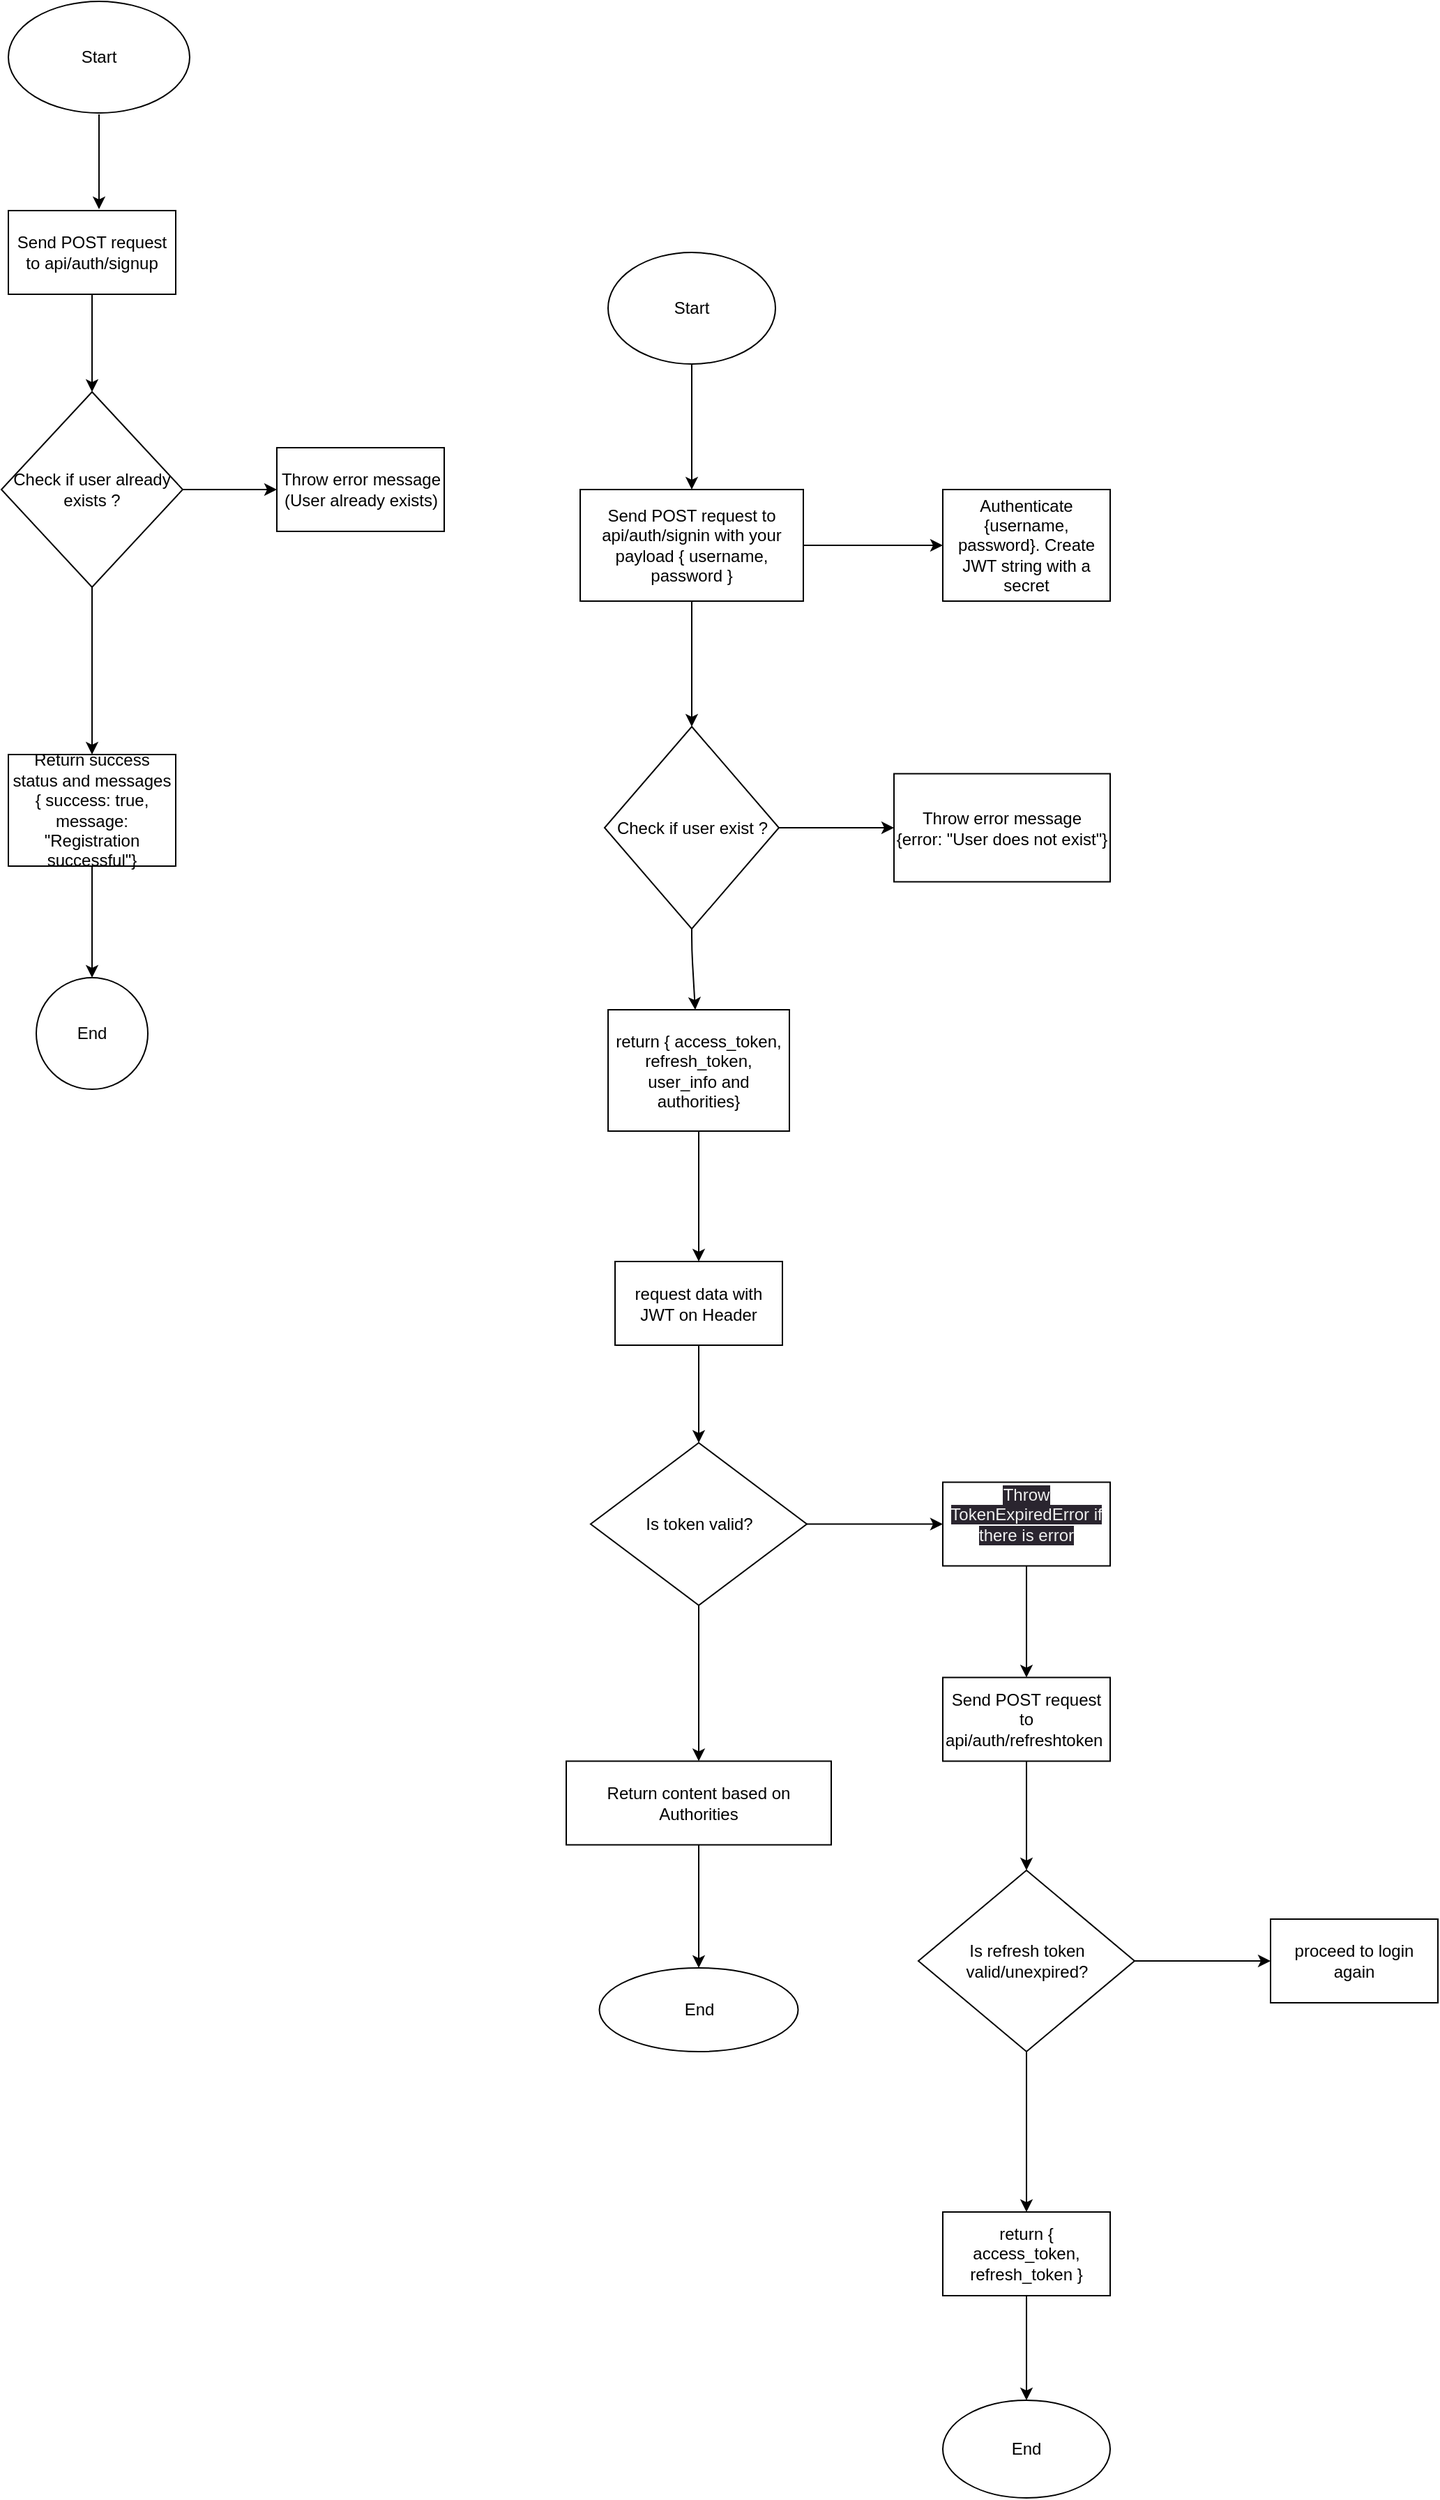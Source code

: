 <mxfile>
    <diagram id="I1OMWBw-vNGZN3TRLegj" name="Page-1">
        <mxGraphModel dx="798" dy="365" grid="1" gridSize="10" guides="1" tooltips="1" connect="1" arrows="1" fold="1" page="1" pageScale="1" pageWidth="850" pageHeight="1100" math="0" shadow="0">
            <root>
                <mxCell id="0"/>
                <mxCell id="1" parent="0"/>
                <mxCell id="8" value="" style="edgeStyle=none;html=1;" parent="1" source="2" target="7" edge="1">
                    <mxGeometry relative="1" as="geometry"/>
                </mxCell>
                <mxCell id="2" value="Send POST request to api/auth/signup" style="rounded=0;whiteSpace=wrap;html=1;" parent="1" vertex="1">
                    <mxGeometry x="60" y="170" width="120" height="60" as="geometry"/>
                </mxCell>
                <mxCell id="5" value="Start" style="ellipse;whiteSpace=wrap;html=1;rounded=0;" parent="1" vertex="1">
                    <mxGeometry x="60" y="20" width="130" height="80" as="geometry"/>
                </mxCell>
                <mxCell id="10" value="" style="edgeStyle=none;html=1;" parent="1" source="7" target="9" edge="1">
                    <mxGeometry relative="1" as="geometry"/>
                </mxCell>
                <mxCell id="12" value="" style="edgeStyle=none;html=1;" parent="1" source="7" target="11" edge="1">
                    <mxGeometry relative="1" as="geometry"/>
                </mxCell>
                <mxCell id="7" value="Check if user already exists ?" style="rhombus;whiteSpace=wrap;html=1;rounded=0;" parent="1" vertex="1">
                    <mxGeometry x="55" y="300" width="130" height="140" as="geometry"/>
                </mxCell>
                <mxCell id="9" value="Throw error message (User already exists)" style="whiteSpace=wrap;html=1;rounded=0;" parent="1" vertex="1">
                    <mxGeometry x="252.5" y="340" width="120" height="60" as="geometry"/>
                </mxCell>
                <mxCell id="14" value="" style="edgeStyle=none;html=1;" parent="1" source="11" target="13" edge="1">
                    <mxGeometry relative="1" as="geometry"/>
                </mxCell>
                <mxCell id="11" value="Return success status and messages&lt;br&gt;{ success: true, message: &quot;Registration successful&quot;}" style="rounded=0;whiteSpace=wrap;html=1;" parent="1" vertex="1">
                    <mxGeometry x="60" y="560" width="120" height="80" as="geometry"/>
                </mxCell>
                <mxCell id="13" value="End" style="ellipse;whiteSpace=wrap;html=1;rounded=0;" parent="1" vertex="1">
                    <mxGeometry x="80" y="720" width="80" height="80" as="geometry"/>
                </mxCell>
                <mxCell id="17" value="" style="edgeStyle=none;html=1;" parent="1" source="15" target="16" edge="1">
                    <mxGeometry relative="1" as="geometry"/>
                </mxCell>
                <mxCell id="15" value="Start" style="ellipse;whiteSpace=wrap;html=1;" parent="1" vertex="1">
                    <mxGeometry x="490" y="200" width="120" height="80" as="geometry"/>
                </mxCell>
                <mxCell id="19" value="" style="edgeStyle=none;html=1;" parent="1" source="16" target="18" edge="1">
                    <mxGeometry relative="1" as="geometry"/>
                </mxCell>
                <mxCell id="21" value="" style="edgeStyle=none;html=1;" parent="1" source="16" edge="1">
                    <mxGeometry relative="1" as="geometry">
                        <mxPoint x="550" y="540" as="targetPoint"/>
                    </mxGeometry>
                </mxCell>
                <mxCell id="16" value="Send POST request to api/auth/signin with your payload { username, password }" style="whiteSpace=wrap;html=1;" parent="1" vertex="1">
                    <mxGeometry x="470" y="370" width="160" height="80" as="geometry"/>
                </mxCell>
                <mxCell id="18" value="Authenticate {username, password}. Create JWT string with a secret" style="whiteSpace=wrap;html=1;" parent="1" vertex="1">
                    <mxGeometry x="730" y="370" width="120" height="80" as="geometry"/>
                </mxCell>
                <mxCell id="23" value="" style="edgeStyle=none;html=1;" parent="1" target="22" edge="1">
                    <mxGeometry relative="1" as="geometry">
                        <mxPoint x="550" y="660" as="sourcePoint"/>
                        <Array as="points">
                            <mxPoint x="550" y="700"/>
                        </Array>
                    </mxGeometry>
                </mxCell>
                <mxCell id="28" value="" style="edgeStyle=none;html=1;" parent="1" source="22" target="27" edge="1">
                    <mxGeometry relative="1" as="geometry"/>
                </mxCell>
                <mxCell id="22" value="return { access_token, refresh_token, user_info and authorities}" style="whiteSpace=wrap;html=1;" parent="1" vertex="1">
                    <mxGeometry x="490" y="743" width="130" height="87" as="geometry"/>
                </mxCell>
                <mxCell id="26" value="" style="edgeStyle=none;html=1;" parent="1" source="24" target="25" edge="1">
                    <mxGeometry relative="1" as="geometry"/>
                </mxCell>
                <mxCell id="24" value="Check if user exist ?" style="rhombus;whiteSpace=wrap;html=1;" parent="1" vertex="1">
                    <mxGeometry x="487.5" y="540" width="125" height="145" as="geometry"/>
                </mxCell>
                <mxCell id="25" value="Throw error message&lt;br&gt;{error: &quot;User does not exist&quot;}" style="whiteSpace=wrap;html=1;" parent="1" vertex="1">
                    <mxGeometry x="695" y="573.75" width="155" height="77.5" as="geometry"/>
                </mxCell>
                <mxCell id="36" value="" style="edgeStyle=none;html=1;" parent="1" source="27" target="35" edge="1">
                    <mxGeometry relative="1" as="geometry"/>
                </mxCell>
                <mxCell id="27" value="request data with JWT on Header" style="whiteSpace=wrap;html=1;" parent="1" vertex="1">
                    <mxGeometry x="495" y="923.5" width="120" height="60" as="geometry"/>
                </mxCell>
                <mxCell id="38" value="" style="edgeStyle=none;html=1;" parent="1" source="35" target="37" edge="1">
                    <mxGeometry relative="1" as="geometry"/>
                </mxCell>
                <mxCell id="52" value="" style="edgeStyle=none;html=1;" edge="1" parent="1" source="35">
                    <mxGeometry relative="1" as="geometry">
                        <mxPoint x="555" y="1281.75" as="targetPoint"/>
                    </mxGeometry>
                </mxCell>
                <mxCell id="35" value="Is token valid?" style="rhombus;whiteSpace=wrap;html=1;" parent="1" vertex="1">
                    <mxGeometry x="477.5" y="1053.5" width="155" height="116.5" as="geometry"/>
                </mxCell>
                <mxCell id="40" value="" style="edgeStyle=none;html=1;" parent="1" source="37" target="39" edge="1">
                    <mxGeometry relative="1" as="geometry"/>
                </mxCell>
                <mxCell id="37" value="&#10;&lt;span style=&quot;color: rgb(240, 240, 240); font-family: Helvetica; font-size: 12px; font-style: normal; font-variant-ligatures: normal; font-variant-caps: normal; font-weight: 400; letter-spacing: normal; orphans: 2; text-align: center; text-indent: 0px; text-transform: none; widows: 2; word-spacing: 0px; -webkit-text-stroke-width: 0px; background-color: rgb(42, 37, 47); text-decoration-thickness: initial; text-decoration-style: initial; text-decoration-color: initial; float: none; display: inline !important;&quot;&gt;Throw TokenExpiredError if there is error&lt;/span&gt;&#10;&#10;" style="whiteSpace=wrap;html=1;" parent="1" vertex="1">
                    <mxGeometry x="730" y="1081.75" width="120" height="60" as="geometry"/>
                </mxCell>
                <mxCell id="42" value="" style="edgeStyle=none;html=1;" parent="1" source="39" target="41" edge="1">
                    <mxGeometry relative="1" as="geometry"/>
                </mxCell>
                <mxCell id="39" value="Send POST request to api/auth/refreshtoken&amp;nbsp;" style="whiteSpace=wrap;html=1;" parent="1" vertex="1">
                    <mxGeometry x="730" y="1221.75" width="120" height="60" as="geometry"/>
                </mxCell>
                <mxCell id="44" value="" style="edgeStyle=none;html=1;" parent="1" source="41" target="43" edge="1">
                    <mxGeometry relative="1" as="geometry"/>
                </mxCell>
                <mxCell id="46" value="" style="edgeStyle=none;html=1;" parent="1" source="41" target="45" edge="1">
                    <mxGeometry relative="1" as="geometry"/>
                </mxCell>
                <mxCell id="41" value="Is refresh token valid/unexpired?" style="rhombus;whiteSpace=wrap;html=1;" parent="1" vertex="1">
                    <mxGeometry x="712.5" y="1360" width="155" height="130" as="geometry"/>
                </mxCell>
                <mxCell id="50" value="" style="edgeStyle=none;html=1;" edge="1" parent="1" source="43" target="49">
                    <mxGeometry relative="1" as="geometry"/>
                </mxCell>
                <mxCell id="43" value="return { access_token, refresh_token }" style="whiteSpace=wrap;html=1;" parent="1" vertex="1">
                    <mxGeometry x="730" y="1605" width="120" height="60" as="geometry"/>
                </mxCell>
                <mxCell id="45" value="proceed to login again" style="whiteSpace=wrap;html=1;" parent="1" vertex="1">
                    <mxGeometry x="965" y="1395" width="120" height="60" as="geometry"/>
                </mxCell>
                <mxCell id="47" value="" style="endArrow=classic;html=1;" parent="1" edge="1">
                    <mxGeometry width="50" height="50" relative="1" as="geometry">
                        <mxPoint x="125" y="101" as="sourcePoint"/>
                        <mxPoint x="125" y="169" as="targetPoint"/>
                        <Array as="points">
                            <mxPoint x="125" y="109"/>
                        </Array>
                    </mxGeometry>
                </mxCell>
                <mxCell id="49" value="End" style="ellipse;whiteSpace=wrap;html=1;" vertex="1" parent="1">
                    <mxGeometry x="730" y="1740" width="120" height="70" as="geometry"/>
                </mxCell>
                <mxCell id="55" value="" style="edgeStyle=none;html=1;" edge="1" parent="1" source="53" target="54">
                    <mxGeometry relative="1" as="geometry"/>
                </mxCell>
                <mxCell id="53" value="Return content based on Authorities" style="rounded=0;whiteSpace=wrap;html=1;" vertex="1" parent="1">
                    <mxGeometry x="460" y="1281.75" width="190" height="60" as="geometry"/>
                </mxCell>
                <mxCell id="54" value="End" style="ellipse;whiteSpace=wrap;html=1;rounded=0;" vertex="1" parent="1">
                    <mxGeometry x="483.75" y="1430" width="142.5" height="60" as="geometry"/>
                </mxCell>
            </root>
        </mxGraphModel>
    </diagram>
</mxfile>